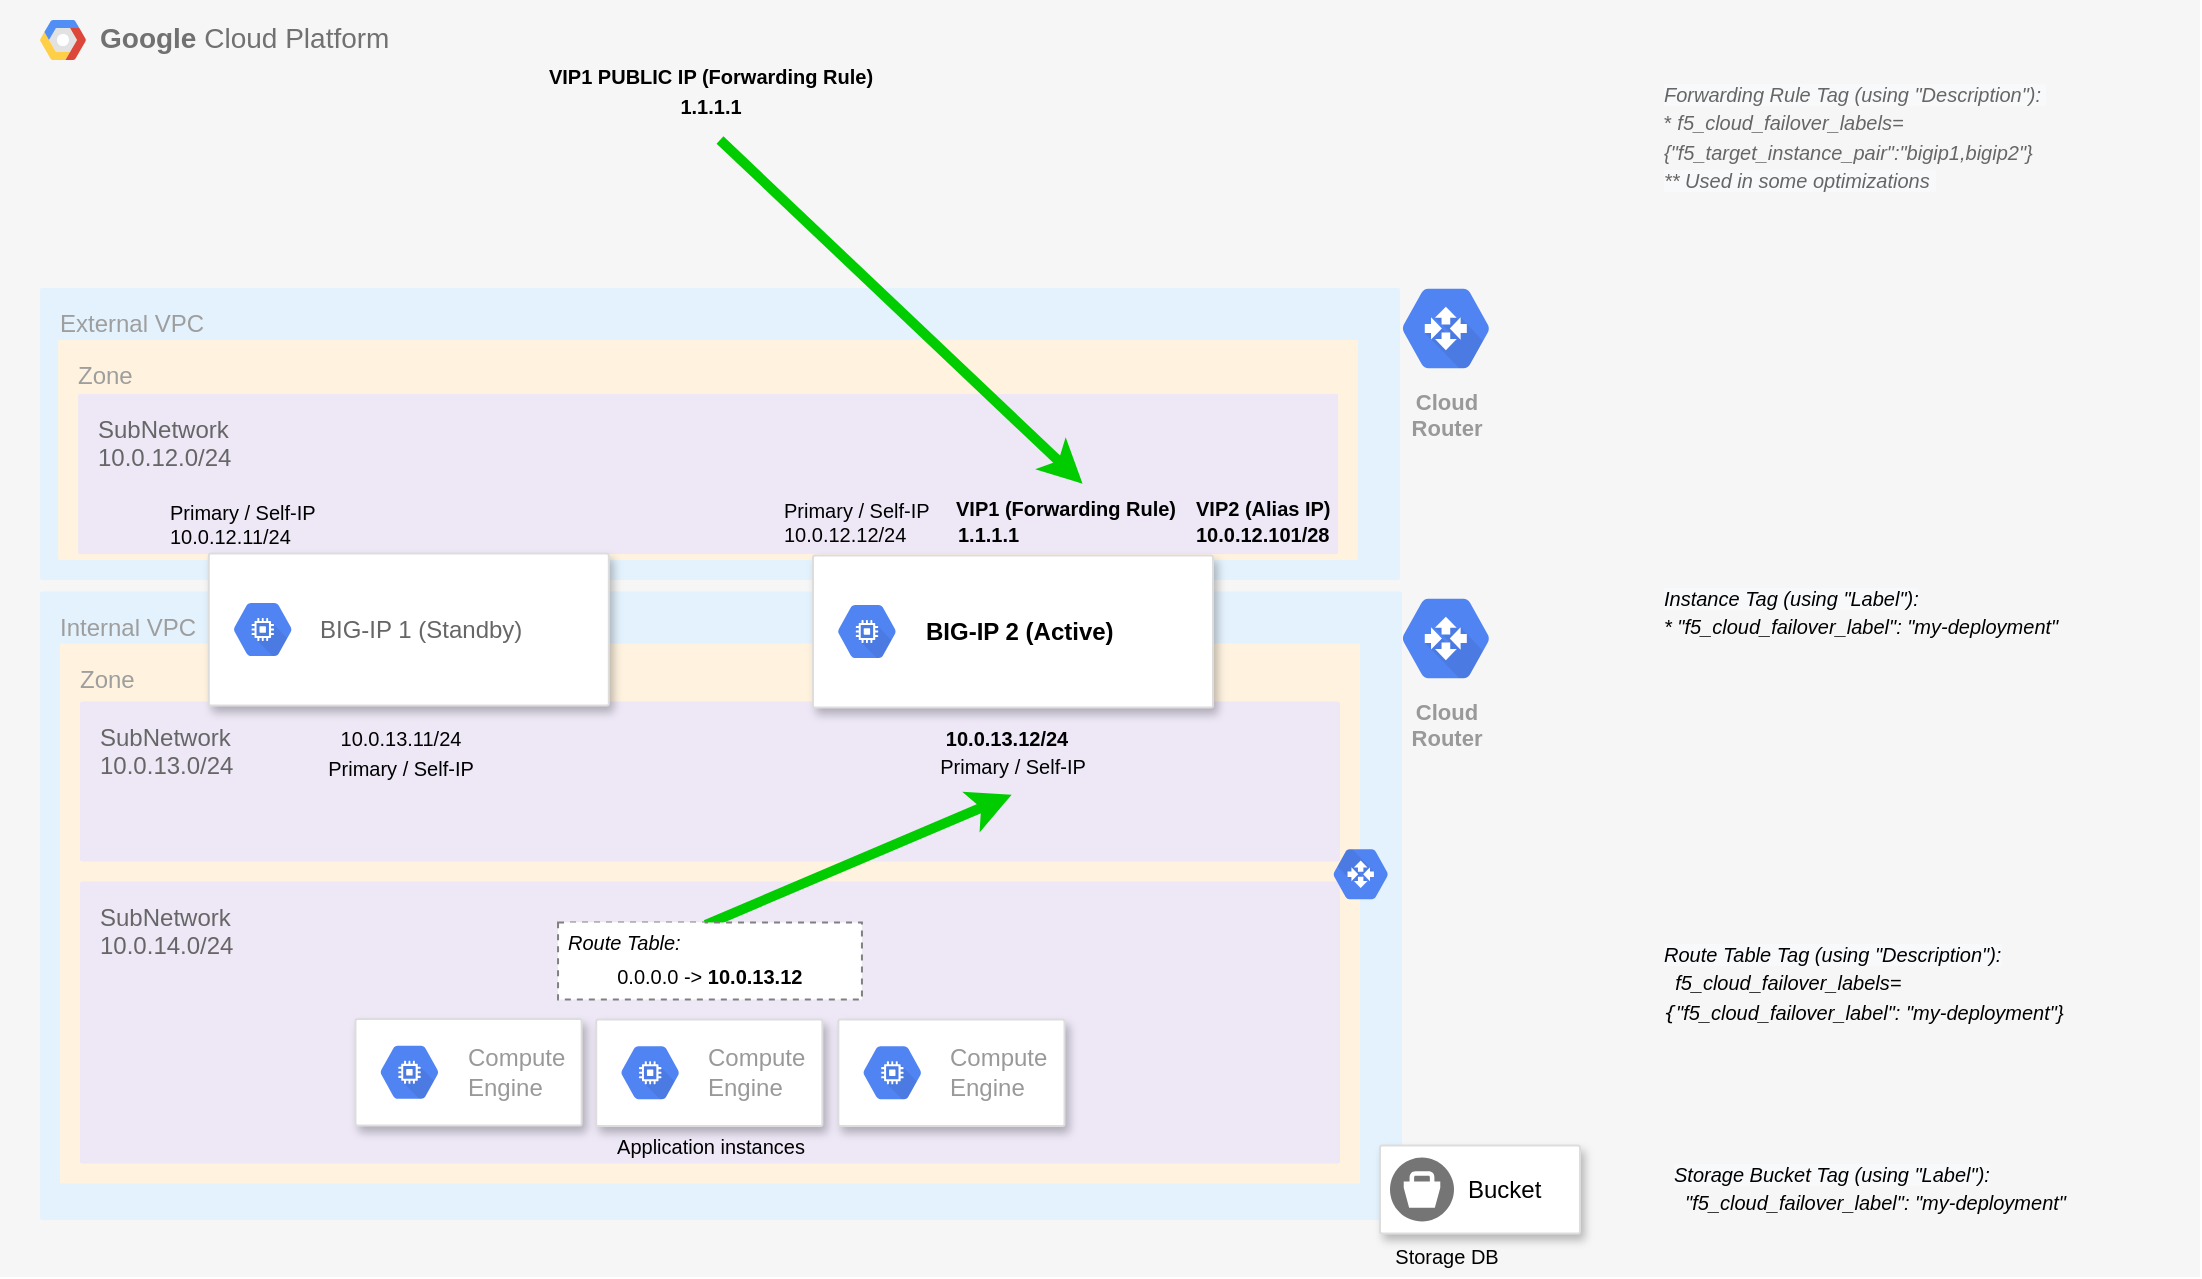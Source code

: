 <mxfile version="13.3.9" type="device"><diagram id="hrUrZuJ2duOs5Gn9yQjz" name="Page-1"><mxGraphModel dx="1106" dy="1707" grid="1" gridSize="10" guides="1" tooltips="1" connect="1" arrows="1" fold="1" page="1" pageScale="1" pageWidth="1100" pageHeight="850" math="0" shadow="0"><root><mxCell id="0"/><mxCell id="1" parent="0"/><mxCell id="L_oeTIUVo5TAKEpqotAu-3" value="&lt;b&gt;Google &lt;/b&gt;Cloud Platform" style="fillColor=#F6F6F6;strokeColor=none;shadow=0;gradientColor=none;fontSize=14;align=left;spacing=10;fontColor=#717171;9E9E9E;verticalAlign=top;spacingTop=-4;fontStyle=0;spacingLeft=40;html=1;" parent="1" vertex="1"><mxGeometry y="-850" width="1100" height="638.5" as="geometry"/></mxCell><mxCell id="L_oeTIUVo5TAKEpqotAu-4" value="" style="shape=mxgraph.gcp2.google_cloud_platform;fillColor=#F6F6F6;strokeColor=none;shadow=0;gradientColor=none;" parent="L_oeTIUVo5TAKEpqotAu-3" vertex="1"><mxGeometry width="23" height="20" relative="1" as="geometry"><mxPoint x="20" y="10" as="offset"/></mxGeometry></mxCell><mxCell id="L_oeTIUVo5TAKEpqotAu-30" value="External VPC" style="points=[[0,0,0],[0.25,0,0],[0.5,0,0],[0.75,0,0],[1,0,0],[1,0.25,0],[1,0.5,0],[1,0.75,0],[1,1,0],[0.75,1,0],[0.5,1,0],[0.25,1,0],[0,1,0],[0,0.75,0],[0,0.5,0],[0,0.25,0]];rounded=1;absoluteArcSize=1;arcSize=2;html=1;strokeColor=none;gradientColor=none;shadow=0;dashed=0;fontSize=12;fontColor=#9E9E9E;align=left;verticalAlign=top;spacing=10;spacingTop=-4;fillColor=#E3F2FD;" parent="L_oeTIUVo5TAKEpqotAu-3" vertex="1"><mxGeometry x="20" y="144.03" width="680" height="145.97" as="geometry"/></mxCell><mxCell id="L_oeTIUVo5TAKEpqotAu-31" value="Zone" style="points=[[0,0,0],[0.25,0,0],[0.5,0,0],[0.75,0,0],[1,0,0],[1,0.25,0],[1,0.5,0],[1,0.75,0],[1,1,0],[0.75,1,0],[0.5,1,0],[0.25,1,0],[0,1,0],[0,0.75,0],[0,0.5,0],[0,0.25,0]];rounded=1;absoluteArcSize=1;arcSize=2;html=1;strokeColor=none;gradientColor=none;shadow=0;dashed=0;fontSize=12;fontColor=#9E9E9E;align=left;verticalAlign=top;spacing=10;spacingTop=-4;fillColor=#FFF3E0;" parent="L_oeTIUVo5TAKEpqotAu-30" vertex="1"><mxGeometry width="650" height="110" relative="1" as="geometry"><mxPoint x="9.07" y="25.97" as="offset"/></mxGeometry></mxCell><mxCell id="L_oeTIUVo5TAKEpqotAu-32" value="&lt;font color=&quot;#666666&quot;&gt;SubNetwork&lt;br&gt;10.0.12.0/24&lt;/font&gt;" style="points=[[0,0,0],[0.25,0,0],[0.5,0,0],[0.75,0,0],[1,0,0],[1,0.25,0],[1,0.5,0],[1,0.75,0],[1,1,0],[0.75,1,0],[0.5,1,0],[0.25,1,0],[0,1,0],[0,0.75,0],[0,0.5,0],[0,0.25,0]];rounded=1;absoluteArcSize=1;arcSize=2;html=1;strokeColor=none;gradientColor=none;shadow=0;dashed=0;fontSize=12;fontColor=#9E9E9E;align=left;verticalAlign=top;spacing=10;spacingTop=-4;fillColor=#EDE7F6;" parent="L_oeTIUVo5TAKEpqotAu-31" vertex="1"><mxGeometry width="630" height="80" relative="1" as="geometry"><mxPoint x="10" y="27" as="offset"/></mxGeometry></mxCell><mxCell id="L_oeTIUVo5TAKEpqotAu-89" value="&lt;font style=&quot;font-size: 10px&quot;&gt;&lt;span&gt;1.1.1.1&lt;/span&gt;&lt;/font&gt;" style="text;html=1;align=left;verticalAlign=middle;resizable=0;points=[];autosize=1;fontStyle=1" parent="L_oeTIUVo5TAKEpqotAu-31" vertex="1"><mxGeometry x="448.224" y="86.749" width="50" height="20" as="geometry"/></mxCell><mxCell id="L_oeTIUVo5TAKEpqotAu-90" value="&lt;font style=&quot;font-size: 10px&quot;&gt;&lt;span&gt;VIP1 (Forwarding Rule)&lt;/span&gt;&lt;/font&gt;" style="text;html=1;align=left;verticalAlign=middle;resizable=0;points=[];autosize=1;fontStyle=1" parent="L_oeTIUVo5TAKEpqotAu-31" vertex="1"><mxGeometry x="447.224" y="73.749" width="130" height="20" as="geometry"/></mxCell><mxCell id="L_oeTIUVo5TAKEpqotAu-91" value="&lt;font style=&quot;font-size: 10px&quot;&gt;&lt;span&gt;VIP2 (Alias IP)&lt;/span&gt;&lt;/font&gt;" style="text;html=1;align=left;verticalAlign=middle;resizable=0;points=[];autosize=1;fontStyle=1" parent="L_oeTIUVo5TAKEpqotAu-31" vertex="1"><mxGeometry x="567.224" y="73.749" width="80" height="20" as="geometry"/></mxCell><mxCell id="L_oeTIUVo5TAKEpqotAu-92" value="&lt;font style=&quot;font-size: 10px&quot;&gt;&lt;span&gt;10.0.12.101/28&lt;/span&gt;&lt;/font&gt;" style="text;html=1;align=left;verticalAlign=middle;resizable=0;points=[];autosize=1;fontStyle=1" parent="L_oeTIUVo5TAKEpqotAu-31" vertex="1"><mxGeometry x="567.224" y="86.749" width="80" height="20" as="geometry"/></mxCell><mxCell id="L_oeTIUVo5TAKEpqotAu-59" value="Cloud&#10;Router" style="html=1;fillColor=#5184F3;strokeColor=none;verticalAlign=top;labelPosition=center;verticalLabelPosition=bottom;align=center;spacingTop=-6;fontSize=11;fontStyle=1;fontColor=#999999;shape=mxgraph.gcp2.hexIcon;prIcon=cloud_router" parent="L_oeTIUVo5TAKEpqotAu-3" vertex="1"><mxGeometry x="690" y="135" width="66" height="58.5" as="geometry"/></mxCell><mxCell id="yoABx-35BRIv0o9AAoPa-6" value="" style="shape=image;html=1;verticalAlign=top;verticalLabelPosition=bottom;labelBackgroundColor=#ffffff;imageAspect=0;aspect=fixed;image=https://cdn1.iconfinder.com/data/icons/ios-11-glyphs/30/price_tag-128.png;dashed=1;dashPattern=1 1;strokeColor=#FF0000;strokeWidth=3;fillColor=#E6E6E6;fontColor=#000000;opacity=50;align=left;" parent="L_oeTIUVo5TAKEpqotAu-3" vertex="1"><mxGeometry x="800" y="480.7" width="30" height="30" as="geometry"/></mxCell><mxCell id="yoABx-35BRIv0o9AAoPa-3" value="&lt;font style=&quot;font-size: 10px&quot;&gt;&lt;i&gt;&lt;span style=&quot;color: rgb(0 , 0 , 0) ; font-family: &amp;#34;helvetica&amp;#34; ; font-weight: 400 ; letter-spacing: normal ; text-align: center ; text-indent: 0px ; text-transform: none ; word-spacing: 0px ; background-color: rgb(248 , 249 , 250)&quot;&gt;Storage Bucket Tag (using &quot;Label&quot;): &lt;br&gt;&lt;/span&gt;&lt;span style=&quot;font-family: &amp;#34;helvetica&amp;#34; ; text-align: center&quot;&gt;&amp;nbsp; &quot;f5_cloud_failover_label&quot;: &quot;my-deployment&quot;&lt;/span&gt;&lt;/i&gt;&lt;/font&gt;" style="text;whiteSpace=wrap;html=1;fontColor=#000000;" parent="L_oeTIUVo5TAKEpqotAu-3" vertex="1"><mxGeometry x="834.5" y="572.75" width="214.41" height="34" as="geometry"/></mxCell><mxCell id="L_oeTIUVo5TAKEpqotAu-99" value="&lt;font style=&quot;font-size: 10px&quot;&gt;&lt;b&gt;VIP1 PUBLIC IP (Forwarding Rule)&lt;br&gt;1.1.1.1&lt;/b&gt;&lt;br&gt;&lt;/font&gt;" style="text;html=1;align=center;verticalAlign=middle;resizable=0;points=[];autosize=1;" parent="L_oeTIUVo5TAKEpqotAu-3" vertex="1"><mxGeometry x="265.004" y="30" width="180" height="30" as="geometry"/></mxCell><mxCell id="yoABx-35BRIv0o9AAoPa-32" value="" style="endArrow=classic;html=1;entryX=0.5;entryY=-0.094;entryDx=0;entryDy=0;entryPerimeter=0;strokeColor=#00CC00;strokeWidth=5;gradientColor=none;" parent="L_oeTIUVo5TAKEpqotAu-3" target="L_oeTIUVo5TAKEpqotAu-90" edge="1"><mxGeometry width="50" height="50" relative="1" as="geometry"><mxPoint x="360" y="70" as="sourcePoint"/><mxPoint x="512.164" y="243.249" as="targetPoint"/></mxGeometry></mxCell><mxCell id="veZG__Dy6hjF33BgE7It-4" value="&lt;font&gt;&lt;font color=&quot;#666666&quot;&gt;&lt;i style=&quot;font-size: 10px ; font-family: &amp;#34;helvetica&amp;#34; ; font-weight: 400 ; letter-spacing: normal ; text-align: center ; text-indent: 0px ; text-transform: none ; word-spacing: 0px ; background-color: rgb(248 , 249 , 250)&quot;&gt;Forwarding Rule Tag (using &quot;Description&quot;):&amp;nbsp;&lt;br&gt;&lt;/i&gt;&lt;span style=&quot;font-family: &amp;#34;calibri&amp;#34; , sans-serif&quot;&gt;&lt;font style=&quot;font-size: 10px&quot;&gt;* &lt;i&gt;&lt;font&gt;f5_cloud_failover_labels={&quot;f5_target_instance_pair&quot;:&quot;bigip1,bigip2&quot;}&lt;br&gt;&lt;/font&gt;&lt;/i&gt;&lt;/font&gt;&lt;/span&gt;&lt;/font&gt;&lt;i style=&quot;font-size: 10px ; font-family: &amp;#34;helvetica&amp;#34; ; font-weight: 400 ; letter-spacing: normal ; text-align: center ; text-indent: 0px ; text-transform: none ; word-spacing: 0px ; background-color: rgb(248 , 249 , 250)&quot;&gt;&lt;font color=&quot;#666666&quot;&gt;** Used in some optimizations&amp;nbsp;&lt;/font&gt;&lt;br&gt;&lt;/i&gt;&lt;/font&gt;" style="text;whiteSpace=wrap;html=1;fontColor=#000000;" parent="L_oeTIUVo5TAKEpqotAu-3" vertex="1"><mxGeometry x="830" y="32.53" width="250" height="53" as="geometry"/></mxCell><mxCell id="veZG__Dy6hjF33BgE7It-5" value="" style="shape=image;html=1;verticalAlign=top;verticalLabelPosition=bottom;labelBackgroundColor=#ffffff;imageAspect=0;aspect=fixed;image=https://cdn1.iconfinder.com/data/icons/ios-11-glyphs/30/price_tag-128.png;dashed=1;dashPattern=1 1;strokeColor=#FF0000;strokeWidth=3;fillColor=#E6E6E6;fontColor=#000000;opacity=30;align=left;gradientColor=none;" parent="L_oeTIUVo5TAKEpqotAu-3" vertex="1"><mxGeometry x="800" y="49.03" width="31.5" height="31.5" as="geometry"/></mxCell><mxCell id="veZG__Dy6hjF33BgE7It-50" value="Cloud&#10;Router" style="html=1;fillColor=#5184F3;strokeColor=none;verticalAlign=top;labelPosition=center;verticalLabelPosition=bottom;align=center;spacingTop=-6;fontSize=11;fontStyle=1;fontColor=#999999;shape=mxgraph.gcp2.hexIcon;prIcon=cloud_router" parent="L_oeTIUVo5TAKEpqotAu-3" vertex="1"><mxGeometry x="690" y="290" width="66" height="58.5" as="geometry"/></mxCell><mxCell id="L_oeTIUVo5TAKEpqotAu-39" value="Internal VPC" style="points=[[0,0,0],[0.25,0,0],[0.5,0,0],[0.75,0,0],[1,0,0],[1,0.25,0],[1,0.5,0],[1,0.75,0],[1,1,0],[0.75,1,0],[0.5,1,0],[0.25,1,0],[0,1,0],[0,0.75,0],[0,0.5,0],[0,0.25,0]];rounded=1;absoluteArcSize=1;arcSize=2;html=1;strokeColor=none;gradientColor=none;shadow=0;dashed=0;fontSize=12;fontColor=#9E9E9E;align=left;verticalAlign=top;spacing=10;spacingTop=-4;fillColor=#E3F2FD;" parent="1" vertex="1"><mxGeometry x="20" y="-554.25" width="680.996" height="314.25" as="geometry"/></mxCell><mxCell id="L_oeTIUVo5TAKEpqotAu-40" value="Zone" style="points=[[0,0,0],[0.25,0,0],[0.5,0,0],[0.75,0,0],[1,0,0],[1,0.25,0],[1,0.5,0],[1,0.75,0],[1,1,0],[0.75,1,0],[0.5,1,0],[0.25,1,0],[0,1,0],[0,0.75,0],[0,0.5,0],[0,0.25,0]];rounded=1;absoluteArcSize=1;arcSize=2;html=1;strokeColor=none;gradientColor=none;shadow=0;dashed=0;fontSize=12;fontColor=#9E9E9E;align=left;verticalAlign=top;spacing=10;spacingTop=-4;fillColor=#FFF3E0;" parent="L_oeTIUVo5TAKEpqotAu-39" vertex="1"><mxGeometry width="650" height="270" relative="1" as="geometry"><mxPoint x="10.0" y="25.97" as="offset"/></mxGeometry></mxCell><mxCell id="veZG__Dy6hjF33BgE7It-2" value="" style="group" parent="L_oeTIUVo5TAKEpqotAu-40" vertex="1" connectable="0"><mxGeometry x="10" y="29" width="630" height="104.753" as="geometry"/></mxCell><mxCell id="L_oeTIUVo5TAKEpqotAu-41" value="&lt;font color=&quot;#666666&quot;&gt;SubNetwork&lt;br&gt;10.0.13.0/24&lt;/font&gt;" style="points=[[0,0,0],[0.25,0,0],[0.5,0,0],[0.75,0,0],[1,0,0],[1,0.25,0],[1,0.5,0],[1,0.75,0],[1,1,0],[0.75,1,0],[0.5,1,0],[0.25,1,0],[0,1,0],[0,0.75,0],[0,0.5,0],[0,0.25,0]];rounded=1;absoluteArcSize=1;arcSize=2;html=1;strokeColor=none;gradientColor=none;shadow=0;dashed=0;fontSize=12;fontColor=#9E9E9E;align=left;verticalAlign=top;spacing=10;spacingTop=-4;fillColor=#EDE7F6;" parent="veZG__Dy6hjF33BgE7It-2" vertex="1"><mxGeometry width="630" height="80" relative="1" as="geometry"><mxPoint as="offset"/></mxGeometry></mxCell><mxCell id="efg4bKFMH5ipVIIAR_OZ-53" value="&lt;font style=&quot;font-size: 10px&quot;&gt;Primary / Self-IP&lt;/font&gt;" style="text;html=1;align=center;verticalAlign=middle;resizable=0;points=[];autosize=1;" parent="veZG__Dy6hjF33BgE7It-2" vertex="1"><mxGeometry x="114.934" y="23.613" width="90" height="20" as="geometry"/></mxCell><mxCell id="efg4bKFMH5ipVIIAR_OZ-52" value="&lt;font style=&quot;font-size: 10px&quot;&gt;10.0.13.11/24&lt;/font&gt;" style="text;html=1;align=center;verticalAlign=middle;resizable=0;points=[];autosize=1;" parent="veZG__Dy6hjF33BgE7It-2" vertex="1"><mxGeometry x="119.934" y="8.616" width="80" height="20" as="geometry"/></mxCell><mxCell id="91NwgtRq-eiDRDOdWfjr-11" value="&lt;font style=&quot;font-size: 10px&quot;&gt;Primary / Self-IP&lt;/font&gt;" style="text;html=1;align=center;verticalAlign=middle;resizable=0;points=[];autosize=1;" parent="veZG__Dy6hjF33BgE7It-2" vertex="1"><mxGeometry x="420.934" y="22.613" width="90" height="20" as="geometry"/></mxCell><mxCell id="91NwgtRq-eiDRDOdWfjr-10" value="&lt;font style=&quot;font-size: 10px&quot;&gt;&lt;b&gt;10.0.13.12/24&lt;/b&gt;&lt;/font&gt;" style="text;html=1;align=center;verticalAlign=middle;resizable=0;points=[];autosize=1;" parent="veZG__Dy6hjF33BgE7It-2" vertex="1"><mxGeometry x="422.934" y="8.616" width="80" height="20" as="geometry"/></mxCell><mxCell id="veZG__Dy6hjF33BgE7It-3" value="&lt;font color=&quot;#666666&quot;&gt;SubNetwork&lt;br&gt;10.0.14.0/24&lt;/font&gt;" style="points=[[0,0,0],[0.25,0,0],[0.5,0,0],[0.75,0,0],[1,0,0],[1,0.25,0],[1,0.5,0],[1,0.75,0],[1,1,0],[0.75,1,0],[0.5,1,0],[0.25,1,0],[0,1,0],[0,0.75,0],[0,0.5,0],[0,0.25,0]];rounded=1;absoluteArcSize=1;arcSize=2;html=1;strokeColor=none;gradientColor=none;shadow=0;dashed=0;fontSize=12;fontColor=#9E9E9E;align=left;verticalAlign=top;spacing=10;spacingTop=-4;fillColor=#EDE7F6;" parent="L_oeTIUVo5TAKEpqotAu-40" vertex="1"><mxGeometry x="10" y="118.98" width="630" height="141.02" as="geometry"/></mxCell><mxCell id="veZG__Dy6hjF33BgE7It-41" value="&lt;br&gt;" style="html=1;fillColor=#5184F3;strokeColor=none;verticalAlign=top;labelPosition=center;verticalLabelPosition=bottom;align=center;spacingTop=-6;fontSize=11;fontStyle=1;fontColor=#999999;shape=mxgraph.gcp2.hexIcon;prIcon=cloud_router;aspect=fixed;direction=west;" parent="L_oeTIUVo5TAKEpqotAu-39" vertex="1"><mxGeometry x="639.594" y="123.02" width="41.402" height="36.702" as="geometry"/></mxCell><mxCell id="efg4bKFMH5ipVIIAR_OZ-96" value="" style="endArrow=classic;html=1;strokeColor=#00CC00;strokeWidth=5;exitX=1.008;exitY=0.058;exitDx=0;exitDy=0;exitPerimeter=0;entryX=0.499;entryY=1.202;entryDx=0;entryDy=0;entryPerimeter=0;" parent="1" target="91NwgtRq-eiDRDOdWfjr-11" edge="1"><mxGeometry width="50" height="50" relative="1" as="geometry"><mxPoint x="352.884" y="-387.591" as="sourcePoint"/><mxPoint x="223" y="-461.25" as="targetPoint"/></mxGeometry></mxCell><mxCell id="yoABx-35BRIv0o9AAoPa-1" value="&lt;font style=&quot;font-size: 10px&quot;&gt;&lt;i style=&quot;color: rgb(0 , 0 , 0) ; font-family: &amp;#34;helvetica&amp;#34; ; font-weight: 400 ; letter-spacing: normal ; text-align: center ; text-indent: 0px ; text-transform: none ; word-spacing: 0px ; background-color: rgb(248 , 249 , 250)&quot;&gt;Instance Tag (using &quot;Label&quot;): &lt;br&gt;&lt;/i&gt;&lt;i style=&quot;font-family: &amp;#34;helvetica&amp;#34; ; text-align: center&quot;&gt;* &quot;f5_cloud_failover_label&quot;: &quot;my-deployment&quot;&lt;/i&gt;&lt;br&gt;&lt;/font&gt;" style="text;whiteSpace=wrap;html=1;fontColor=#000000;" parent="1" vertex="1"><mxGeometry x="830" y="-565.25" width="250" height="53" as="geometry"/></mxCell><mxCell id="yoABx-35BRIv0o9AAoPa-5" value="" style="shape=image;html=1;verticalAlign=top;verticalLabelPosition=bottom;labelBackgroundColor=#ffffff;imageAspect=0;aspect=fixed;image=https://cdn1.iconfinder.com/data/icons/ios-11-glyphs/30/price_tag-128.png;dashed=1;dashPattern=1 1;strokeColor=#FF0000;strokeWidth=3;fillColor=#E6E6E6;fontColor=#000000;opacity=50;align=left;gradientColor=none;" parent="1" vertex="1"><mxGeometry x="800" y="-548.75" width="31.5" height="31.5" as="geometry"/></mxCell><mxCell id="yoABx-35BRIv0o9AAoPa-7" value="" style="shape=image;html=1;verticalAlign=top;verticalLabelPosition=bottom;labelBackgroundColor=#ffffff;imageAspect=0;aspect=fixed;image=https://cdn1.iconfinder.com/data/icons/ios-11-glyphs/30/price_tag-128.png;dashed=1;dashPattern=1 1;strokeColor=#FF0000;strokeWidth=3;fillColor=#E6E6E6;fontColor=#000000;opacity=50;align=left;" parent="1" vertex="1"><mxGeometry x="804.5" y="-267.25" width="30" height="30" as="geometry"/></mxCell><mxCell id="yoABx-35BRIv0o9AAoPa-27" value="&lt;font style=&quot;font-size: 10px&quot;&gt;10.0.12.11/24&lt;/font&gt;" style="text;html=1;align=left;verticalAlign=middle;resizable=0;points=[];autosize=1;" parent="1" vertex="1"><mxGeometry x="83.054" y="-592.251" width="80" height="20" as="geometry"/></mxCell><mxCell id="yoABx-35BRIv0o9AAoPa-28" value="&lt;font style=&quot;font-size: 10px&quot;&gt;Primary / Self-IP&lt;/font&gt;" style="text;html=1;align=left;verticalAlign=middle;resizable=0;points=[];autosize=1;" parent="1" vertex="1"><mxGeometry x="83.054" y="-604.251" width="90" height="20" as="geometry"/></mxCell><mxCell id="91NwgtRq-eiDRDOdWfjr-1" value="&lt;font style=&quot;font-size: 10px&quot;&gt;10.0.12.12/24&lt;/font&gt;" style="text;html=1;align=left;verticalAlign=middle;resizable=0;points=[];autosize=1;" parent="1" vertex="1"><mxGeometry x="390.004" y="-593.251" width="80" height="20" as="geometry"/></mxCell><mxCell id="91NwgtRq-eiDRDOdWfjr-2" value="&lt;font style=&quot;font-size: 10px&quot;&gt;Primary / Self-IP&lt;/font&gt;" style="text;html=1;align=left;verticalAlign=middle;resizable=0;points=[];autosize=1;" parent="1" vertex="1"><mxGeometry x="390.004" y="-605.251" width="90" height="20" as="geometry"/></mxCell><mxCell id="2fGyqbVM6zwhwI8izx7y-2" value="&lt;font style=&quot;font-size: 10px&quot;&gt;Storage DB&lt;/font&gt;" style="text;html=1;align=center;verticalAlign=middle;resizable=0;points=[];autosize=1;" parent="1" vertex="1"><mxGeometry x="687.844" y="-231.501" width="70" height="20" as="geometry"/></mxCell><mxCell id="L_oeTIUVo5TAKEpqotAu-9" value="" style="strokeColor=#dddddd;shadow=1;strokeWidth=1;rounded=1;absoluteArcSize=1;arcSize=2;" parent="1" vertex="1"><mxGeometry x="690" y="-277.25" width="100" height="44" as="geometry"/></mxCell><mxCell id="L_oeTIUVo5TAKEpqotAu-10" value="Bucket" style="dashed=0;connectable=0;html=1;fillColor=#757575;strokeColor=none;shape=mxgraph.gcp2.bucket;part=1;labelPosition=right;verticalLabelPosition=middle;align=left;verticalAlign=middle;spacingLeft=5;fontSize=12;" parent="L_oeTIUVo5TAKEpqotAu-9" vertex="1"><mxGeometry y="0.5" width="32" height="32" relative="1" as="geometry"><mxPoint x="5" y="-16" as="offset"/></mxGeometry></mxCell><mxCell id="L_oeTIUVo5TAKEpqotAu-45" value="" style="strokeColor=#dddddd;shadow=1;strokeWidth=1;rounded=1;absoluteArcSize=1;arcSize=2;" parent="1" vertex="1"><mxGeometry x="104.4" y="-573.25" width="200" height="76" as="geometry"/></mxCell><mxCell id="L_oeTIUVo5TAKEpqotAu-46" value="&lt;font color=&quot;#666666&quot;&gt;BIG-IP 1 (Standby)&lt;/font&gt;" style="dashed=0;connectable=0;html=1;fillColor=#5184F3;strokeColor=none;shape=mxgraph.gcp2.hexIcon;prIcon=compute_engine;part=1;labelPosition=right;verticalLabelPosition=middle;align=left;verticalAlign=middle;spacingLeft=5;fontColor=#999999;fontSize=12;" parent="L_oeTIUVo5TAKEpqotAu-45" vertex="1"><mxGeometry y="0.5" width="44" height="39" relative="1" as="geometry"><mxPoint x="5" y="-19.5" as="offset"/></mxGeometry></mxCell><mxCell id="L_oeTIUVo5TAKEpqotAu-47" value="" style="strokeColor=#dddddd;shadow=1;strokeWidth=1;rounded=1;absoluteArcSize=1;arcSize=2;fontStyle=1" parent="1" vertex="1"><mxGeometry x="406.5" y="-572.25" width="200" height="76" as="geometry"/></mxCell><mxCell id="L_oeTIUVo5TAKEpqotAu-48" value="&lt;b&gt;&lt;font color=&quot;#000000&quot;&gt;BIG-IP 2 (Active)&lt;/font&gt;&lt;/b&gt;" style="dashed=0;connectable=0;html=1;fillColor=#5184F3;strokeColor=none;shape=mxgraph.gcp2.hexIcon;prIcon=compute_engine;part=1;labelPosition=right;verticalLabelPosition=middle;align=left;verticalAlign=middle;spacingLeft=5;fontColor=#999999;fontSize=12;" parent="L_oeTIUVo5TAKEpqotAu-47" vertex="1"><mxGeometry y="0.5" width="44" height="39" relative="1" as="geometry"><mxPoint x="5" y="-19.5" as="offset"/></mxGeometry></mxCell><mxCell id="L_oeTIUVo5TAKEpqotAu-93" value="&lt;font style=&quot;font-size: 10px&quot;&gt;&lt;span style=&quot;font-style: italic ; color: rgb(0 , 0 , 0) ; font-family: &amp;#34;helvetica&amp;#34; ; font-weight: 400 ; letter-spacing: normal ; text-align: center ; text-indent: 0px ; text-transform: none ; word-spacing: 0px ; background-color: rgb(248 , 249 , 250)&quot;&gt;Route Table Tag (using &quot;Description&quot;): &lt;br&gt;&lt;/span&gt;&lt;i&gt;&lt;span style=&quot;font-family: &amp;#34;helvetica&amp;#34; ; text-align: center&quot;&gt;&amp;nbsp;&amp;nbsp;&lt;/span&gt;&lt;code&gt;&lt;span class=&quot;s2&quot;&gt;&lt;font face=&quot;Helvetica&quot;&gt;f5_cloud_failover_labels=&lt;/font&gt;{&lt;/span&gt;&lt;/code&gt;&lt;span style=&quot;font-family: &amp;#34;helvetica&amp;#34; ; text-align: center&quot;&gt;&quot;f5_cloud_failover_label&quot;: &quot;my-deployment&quot;}&lt;/span&gt;&lt;/i&gt;&lt;/font&gt;" style="text;whiteSpace=wrap;html=1;fontColor=#000000;" parent="1" vertex="1"><mxGeometry x="830" y="-386.55" width="214.41" height="59.3" as="geometry"/></mxCell><mxCell id="veZG__Dy6hjF33BgE7It-6" value="" style="strokeColor=#dddddd;shadow=1;strokeWidth=1;rounded=1;absoluteArcSize=1;arcSize=2;" parent="1" vertex="1"><mxGeometry x="177.75" y="-340.47" width="113.07" height="53.22" as="geometry"/></mxCell><mxCell id="veZG__Dy6hjF33BgE7It-7" value="Compute&#10;Engine" style="dashed=0;connectable=0;html=1;fillColor=#5184F3;strokeColor=none;shape=mxgraph.gcp2.hexIcon;prIcon=compute_engine;part=1;labelPosition=right;verticalLabelPosition=middle;align=left;verticalAlign=middle;spacingLeft=5;fontColor=#999999;fontSize=12;" parent="veZG__Dy6hjF33BgE7It-6" vertex="1"><mxGeometry y="0.5" width="44" height="39" relative="1" as="geometry"><mxPoint x="5" y="-19.5" as="offset"/></mxGeometry></mxCell><mxCell id="veZG__Dy6hjF33BgE7It-8" value="&lt;font style=&quot;font-size: 10px&quot;&gt;Application instances&lt;/font&gt;" style="text;html=1;align=center;verticalAlign=middle;resizable=0;points=[];autosize=1;" parent="1" vertex="1"><mxGeometry x="300.004" y="-287.251" width="110" height="20" as="geometry"/></mxCell><mxCell id="veZG__Dy6hjF33BgE7It-9" value="" style="strokeColor=#dddddd;shadow=1;strokeWidth=1;rounded=1;absoluteArcSize=1;arcSize=2;" parent="1" vertex="1"><mxGeometry x="298.11" y="-340.25" width="113.07" height="53.22" as="geometry"/></mxCell><mxCell id="veZG__Dy6hjF33BgE7It-10" value="Compute&#10;Engine" style="dashed=0;connectable=0;html=1;fillColor=#5184F3;strokeColor=none;shape=mxgraph.gcp2.hexIcon;prIcon=compute_engine;part=1;labelPosition=right;verticalLabelPosition=middle;align=left;verticalAlign=middle;spacingLeft=5;fontColor=#999999;fontSize=12;" parent="veZG__Dy6hjF33BgE7It-9" vertex="1"><mxGeometry y="0.5" width="44" height="39" relative="1" as="geometry"><mxPoint x="5" y="-19.5" as="offset"/></mxGeometry></mxCell><mxCell id="veZG__Dy6hjF33BgE7It-11" value="" style="strokeColor=#dddddd;shadow=1;strokeWidth=1;rounded=1;absoluteArcSize=1;arcSize=2;" parent="1" vertex="1"><mxGeometry x="419.18" y="-340.25" width="113.07" height="53.22" as="geometry"/></mxCell><mxCell id="veZG__Dy6hjF33BgE7It-12" value="Compute&#10;Engine" style="dashed=0;connectable=0;html=1;fillColor=#5184F3;strokeColor=none;shape=mxgraph.gcp2.hexIcon;prIcon=compute_engine;part=1;labelPosition=right;verticalLabelPosition=middle;align=left;verticalAlign=middle;spacingLeft=5;fontColor=#999999;fontSize=12;" parent="veZG__Dy6hjF33BgE7It-11" vertex="1"><mxGeometry y="0.5" width="44" height="39" relative="1" as="geometry"><mxPoint x="5" y="-19.5" as="offset"/></mxGeometry></mxCell><mxCell id="veZG__Dy6hjF33BgE7It-42" value="" style="rounded=0;whiteSpace=wrap;html=1;dashed=1;strokeColor=#808080;" parent="1" vertex="1"><mxGeometry x="279.02" y="-388.75" width="151.95" height="38.5" as="geometry"/></mxCell><mxCell id="veZG__Dy6hjF33BgE7It-43" value="&lt;font style=&quot;font-size: 10px&quot;&gt;&lt;i&gt;Route Table:&lt;/i&gt;&lt;/font&gt;" style="text;html=1;align=left;verticalAlign=middle;resizable=0;points=[];autosize=1;fillColor=#ffffff;" parent="1" vertex="1"><mxGeometry x="282.314" y="-388.751" width="70" height="20" as="geometry"/></mxCell><mxCell id="veZG__Dy6hjF33BgE7It-44" value="&lt;font style=&quot;font-size: 10px&quot;&gt;&amp;nbsp; 0.0.0.0&lt;/font&gt;&lt;font style=&quot;font-size: 10px&quot;&gt; -&amp;gt; &lt;b&gt;10.0.13.12&amp;nbsp;&lt;/b&gt;&lt;/font&gt;" style="text;html=1;align=center;verticalAlign=middle;resizable=0;points=[];autosize=1;fillColor=#ffffff;" parent="1" vertex="1"><mxGeometry x="292.764" y="-372.251" width="120" height="20" as="geometry"/></mxCell></root></mxGraphModel></diagram></mxfile>